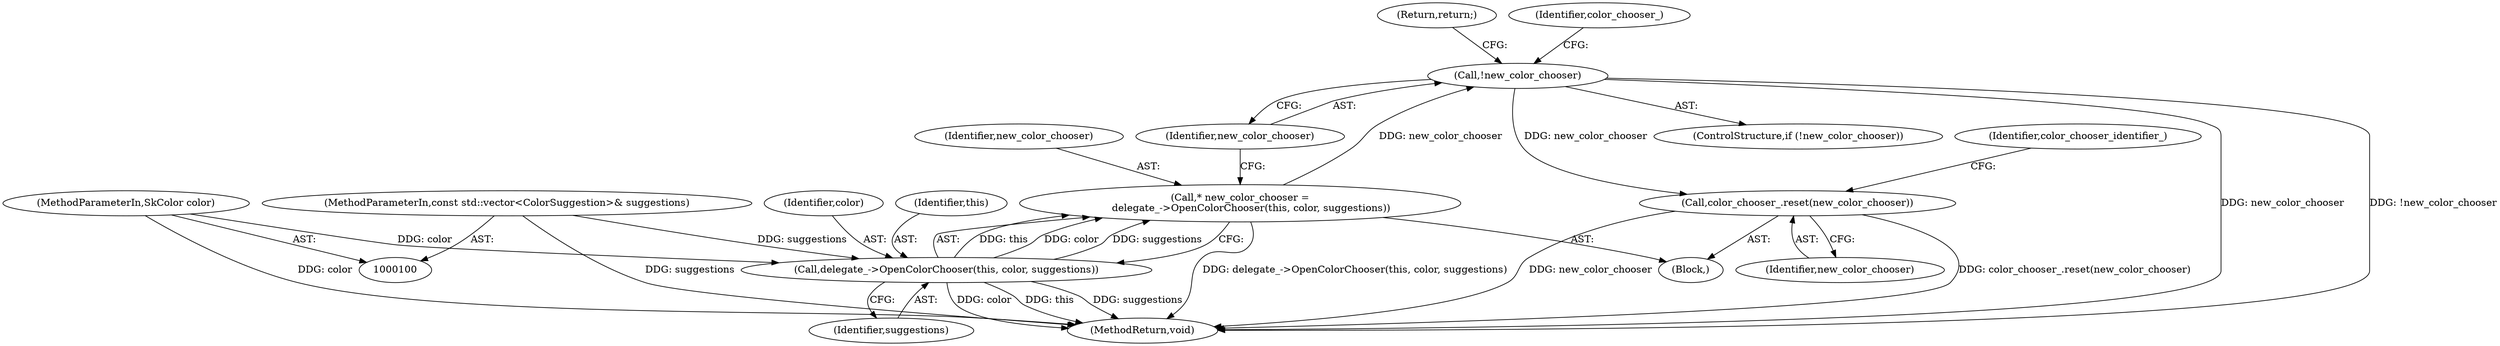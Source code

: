 digraph "0_Chrome_820957a3386e960334be3b93b48636e749d38ea3_0@pointer" {
"1000113" [label="(Call,!new_color_chooser)"];
"1000106" [label="(Call,* new_color_chooser =\n       delegate_->OpenColorChooser(this, color, suggestions))"];
"1000108" [label="(Call,delegate_->OpenColorChooser(this, color, suggestions))"];
"1000102" [label="(MethodParameterIn,SkColor color)"];
"1000103" [label="(MethodParameterIn,const std::vector<ColorSuggestion>& suggestions)"];
"1000119" [label="(Call,color_chooser_.reset(new_color_chooser))"];
"1000108" [label="(Call,delegate_->OpenColorChooser(this, color, suggestions))"];
"1000122" [label="(Identifier,color_chooser_identifier_)"];
"1000115" [label="(Return,return;)"];
"1000104" [label="(Block,)"];
"1000114" [label="(Identifier,new_color_chooser)"];
"1000112" [label="(ControlStructure,if (!new_color_chooser))"];
"1000109" [label="(Identifier,this)"];
"1000119" [label="(Call,color_chooser_.reset(new_color_chooser))"];
"1000124" [label="(MethodReturn,void)"];
"1000110" [label="(Identifier,color)"];
"1000102" [label="(MethodParameterIn,SkColor color)"];
"1000106" [label="(Call,* new_color_chooser =\n       delegate_->OpenColorChooser(this, color, suggestions))"];
"1000103" [label="(MethodParameterIn,const std::vector<ColorSuggestion>& suggestions)"];
"1000111" [label="(Identifier,suggestions)"];
"1000113" [label="(Call,!new_color_chooser)"];
"1000107" [label="(Identifier,new_color_chooser)"];
"1000117" [label="(Identifier,color_chooser_)"];
"1000120" [label="(Identifier,new_color_chooser)"];
"1000113" -> "1000112"  [label="AST: "];
"1000113" -> "1000114"  [label="CFG: "];
"1000114" -> "1000113"  [label="AST: "];
"1000115" -> "1000113"  [label="CFG: "];
"1000117" -> "1000113"  [label="CFG: "];
"1000113" -> "1000124"  [label="DDG: new_color_chooser"];
"1000113" -> "1000124"  [label="DDG: !new_color_chooser"];
"1000106" -> "1000113"  [label="DDG: new_color_chooser"];
"1000113" -> "1000119"  [label="DDG: new_color_chooser"];
"1000106" -> "1000104"  [label="AST: "];
"1000106" -> "1000108"  [label="CFG: "];
"1000107" -> "1000106"  [label="AST: "];
"1000108" -> "1000106"  [label="AST: "];
"1000114" -> "1000106"  [label="CFG: "];
"1000106" -> "1000124"  [label="DDG: delegate_->OpenColorChooser(this, color, suggestions)"];
"1000108" -> "1000106"  [label="DDG: this"];
"1000108" -> "1000106"  [label="DDG: color"];
"1000108" -> "1000106"  [label="DDG: suggestions"];
"1000108" -> "1000111"  [label="CFG: "];
"1000109" -> "1000108"  [label="AST: "];
"1000110" -> "1000108"  [label="AST: "];
"1000111" -> "1000108"  [label="AST: "];
"1000108" -> "1000124"  [label="DDG: suggestions"];
"1000108" -> "1000124"  [label="DDG: color"];
"1000108" -> "1000124"  [label="DDG: this"];
"1000102" -> "1000108"  [label="DDG: color"];
"1000103" -> "1000108"  [label="DDG: suggestions"];
"1000102" -> "1000100"  [label="AST: "];
"1000102" -> "1000124"  [label="DDG: color"];
"1000103" -> "1000100"  [label="AST: "];
"1000103" -> "1000124"  [label="DDG: suggestions"];
"1000119" -> "1000104"  [label="AST: "];
"1000119" -> "1000120"  [label="CFG: "];
"1000120" -> "1000119"  [label="AST: "];
"1000122" -> "1000119"  [label="CFG: "];
"1000119" -> "1000124"  [label="DDG: color_chooser_.reset(new_color_chooser)"];
"1000119" -> "1000124"  [label="DDG: new_color_chooser"];
}
